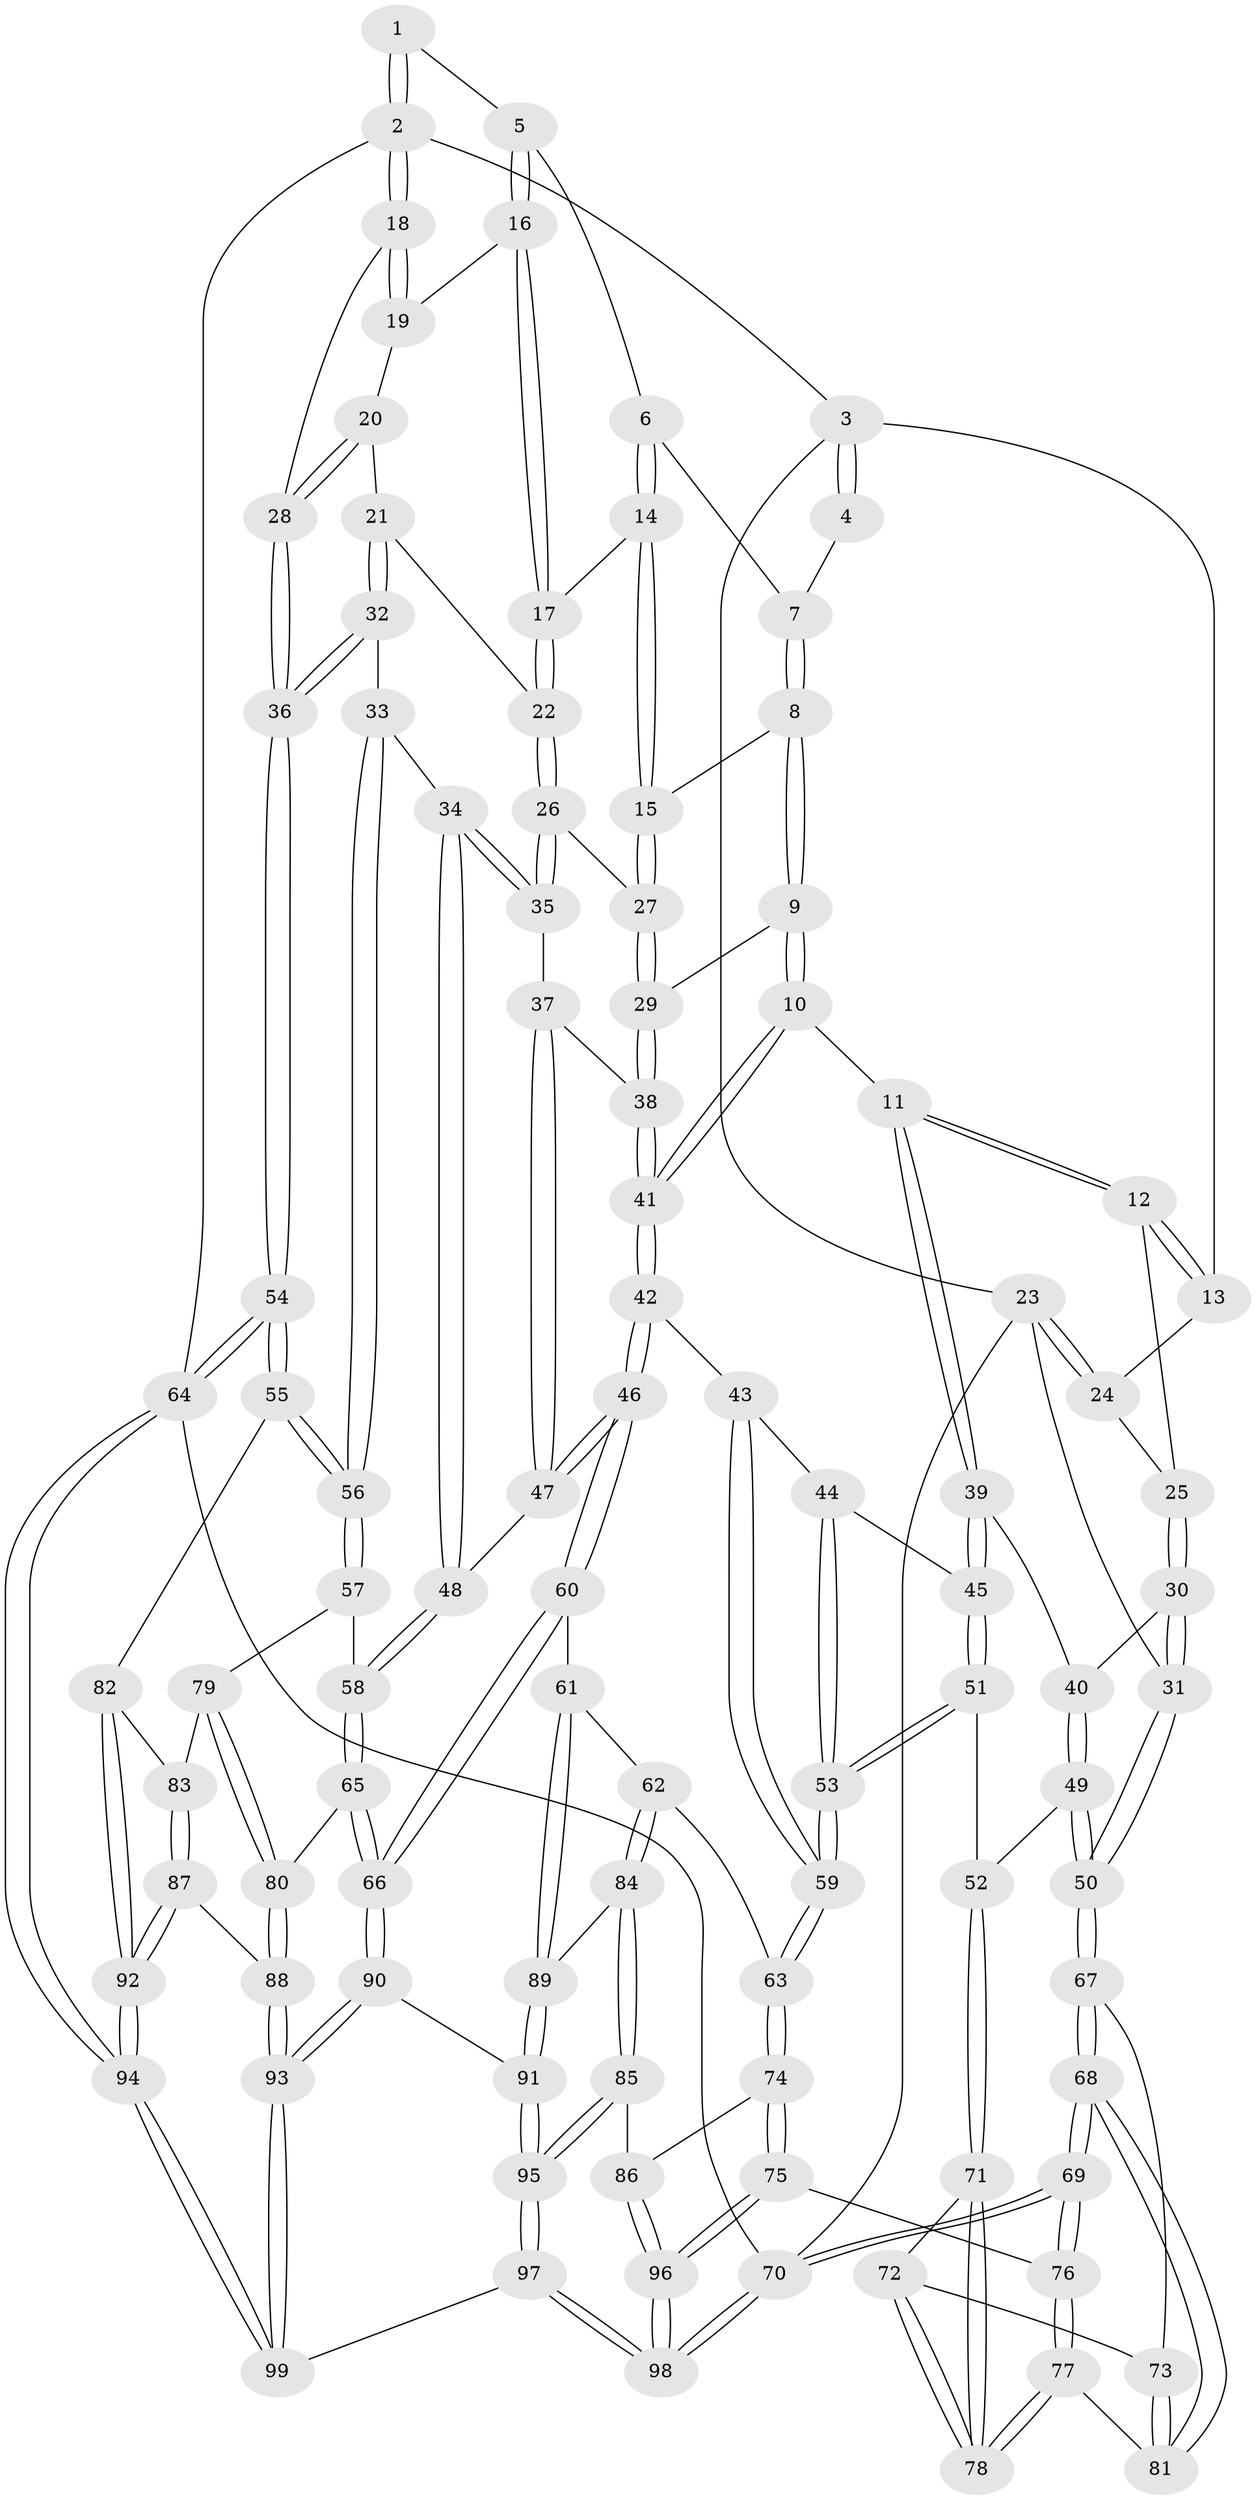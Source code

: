 // Generated by graph-tools (version 1.1) at 2025/17/03/09/25 04:17:10]
// undirected, 99 vertices, 244 edges
graph export_dot {
graph [start="1"]
  node [color=gray90,style=filled];
  1 [pos="+0.8115585457721722+0"];
  2 [pos="+1+0"];
  3 [pos="+0.3098499733055803+0"];
  4 [pos="+0.5660223718604505+0"];
  5 [pos="+0.8078155204840001+0.05471461149758022"];
  6 [pos="+0.6477378226763774+0.02770325878803675"];
  7 [pos="+0.5961323671524724+0"];
  8 [pos="+0.5461029027977272+0.20437734331955282"];
  9 [pos="+0.5199394011371854+0.21848335655481796"];
  10 [pos="+0.4220874791285981+0.25343353436551225"];
  11 [pos="+0.4215902737840992+0.2532846893523285"];
  12 [pos="+0.36736444103689103+0.19038193001355877"];
  13 [pos="+0.28883246304462373+0"];
  14 [pos="+0.681980727755047+0.15958851973856714"];
  15 [pos="+0.5995270384888451+0.19117748451719135"];
  16 [pos="+0.8083292398526228+0.058118118188075454"];
  17 [pos="+0.6926484361088712+0.1617427010084104"];
  18 [pos="+1+0"];
  19 [pos="+0.872701422960936+0.10678390158003292"];
  20 [pos="+0.8980781873045088+0.19267494298694723"];
  21 [pos="+0.8663322334496706+0.2556965510296465"];
  22 [pos="+0.779837516676566+0.2564819847263228"];
  23 [pos="+0+0.24079367293098342"];
  24 [pos="+0.07348425574907784+0.11592674882121763"];
  25 [pos="+0.17770413379000338+0.27816743148112916"];
  26 [pos="+0.7419127710834652+0.31071288649565104"];
  27 [pos="+0.6990978649942464+0.3299835229445747"];
  28 [pos="+1+0.06733793459010354"];
  29 [pos="+0.6869971139936243+0.3387230268340245"];
  30 [pos="+0.11856225342916896+0.339116195676607"];
  31 [pos="+0+0.37441835216007024"];
  32 [pos="+0.9452667086955964+0.37999274305641534"];
  33 [pos="+0.8799391885416997+0.4476595378192251"];
  34 [pos="+0.8318688717021444+0.4734260095284247"];
  35 [pos="+0.7763918465924137+0.4074189017030797"];
  36 [pos="+1+0.40224270756582037"];
  37 [pos="+0.6702638098746402+0.40945909896414695"];
  38 [pos="+0.6728715963572149+0.3596270489157703"];
  39 [pos="+0.33479847222983494+0.3839489159036327"];
  40 [pos="+0.19665245337451373+0.4023530599971505"];
  41 [pos="+0.47880672205098695+0.3339432343326713"];
  42 [pos="+0.5458148825541655+0.4941271400686077"];
  43 [pos="+0.44192780329946024+0.532479111522737"];
  44 [pos="+0.36572007113626226+0.47793839071702227"];
  45 [pos="+0.3310858587867203+0.43780805051255"];
  46 [pos="+0.6083625872808521+0.5382448712982185"];
  47 [pos="+0.6232849273498978+0.5306236387612705"];
  48 [pos="+0.7978011249578943+0.5207072364412372"];
  49 [pos="+0.18228664250198615+0.5298845781283642"];
  50 [pos="+0+0.4359347137444411"];
  51 [pos="+0.23974363978708915+0.5713725287658452"];
  52 [pos="+0.22161161299066975+0.572829453278429"];
  53 [pos="+0.34855656662733525+0.6318562999971598"];
  54 [pos="+1+0.6930842404852143"];
  55 [pos="+1+0.6874694647610957"];
  56 [pos="+1+0.6787706816927023"];
  57 [pos="+0.896330634529812+0.6693814378549787"];
  58 [pos="+0.8495207203166679+0.65957130163709"];
  59 [pos="+0.36306686036507496+0.6423887496923176"];
  60 [pos="+0.5944123893104009+0.6951458941498595"];
  61 [pos="+0.5909120714427987+0.6964451995855953"];
  62 [pos="+0.5479910779479712+0.7068381318487035"];
  63 [pos="+0.3936956856797328+0.714012161094005"];
  64 [pos="+1+1"];
  65 [pos="+0.7538160568336076+0.7372745277739852"];
  66 [pos="+0.6505429853082058+0.7382903775064902"];
  67 [pos="+0+0.5517960524665799"];
  68 [pos="+0+0.7779122144548715"];
  69 [pos="+0+0.9356040206206893"];
  70 [pos="+0+1"];
  71 [pos="+0.20856579495477404+0.5925476219956107"];
  72 [pos="+0.047118160090152655+0.6208942683692512"];
  73 [pos="+0+0.5721595310118482"];
  74 [pos="+0.3790016131700149+0.7372231556594143"];
  75 [pos="+0.20774464098831952+0.8481135492684433"];
  76 [pos="+0.18108187331476816+0.8272390296774367"];
  77 [pos="+0.1651594632593519+0.7844632222045683"];
  78 [pos="+0.16594079413976187+0.7250406381396811"];
  79 [pos="+0.8746363331057229+0.8016217902431677"];
  80 [pos="+0.7757874421642017+0.7726245714505185"];
  81 [pos="+0.09779350159854654+0.7508469496655535"];
  82 [pos="+0.9294118342427574+0.8110601645433865"];
  83 [pos="+0.8885152399937231+0.8178901213977728"];
  84 [pos="+0.49361700194925096+0.8509287348509829"];
  85 [pos="+0.4588722835670235+0.8674032592219466"];
  86 [pos="+0.4349441542039225+0.8636877042568321"];
  87 [pos="+0.829199067226161+0.9105296481945924"];
  88 [pos="+0.8191660499994686+0.9064015444115767"];
  89 [pos="+0.5348269648789185+0.8719542400789885"];
  90 [pos="+0.650466490067478+0.8659429359252074"];
  91 [pos="+0.551203882552142+0.9036845289825578"];
  92 [pos="+0.9389943148675716+1"];
  93 [pos="+0.6925473817832015+0.9415344671436304"];
  94 [pos="+1+1"];
  95 [pos="+0.5232632148034164+0.9494390957073833"];
  96 [pos="+0.27497118194726383+1"];
  97 [pos="+0.4809750125241602+1"];
  98 [pos="+0.28028983803942537+1"];
  99 [pos="+0.6044153763016307+1"];
  1 -- 2;
  1 -- 2;
  1 -- 5;
  2 -- 3;
  2 -- 18;
  2 -- 18;
  2 -- 64;
  3 -- 4;
  3 -- 4;
  3 -- 13;
  3 -- 23;
  4 -- 7;
  5 -- 6;
  5 -- 16;
  5 -- 16;
  6 -- 7;
  6 -- 14;
  6 -- 14;
  7 -- 8;
  7 -- 8;
  8 -- 9;
  8 -- 9;
  8 -- 15;
  9 -- 10;
  9 -- 10;
  9 -- 29;
  10 -- 11;
  10 -- 41;
  10 -- 41;
  11 -- 12;
  11 -- 12;
  11 -- 39;
  11 -- 39;
  12 -- 13;
  12 -- 13;
  12 -- 25;
  13 -- 24;
  14 -- 15;
  14 -- 15;
  14 -- 17;
  15 -- 27;
  15 -- 27;
  16 -- 17;
  16 -- 17;
  16 -- 19;
  17 -- 22;
  17 -- 22;
  18 -- 19;
  18 -- 19;
  18 -- 28;
  19 -- 20;
  20 -- 21;
  20 -- 28;
  20 -- 28;
  21 -- 22;
  21 -- 32;
  21 -- 32;
  22 -- 26;
  22 -- 26;
  23 -- 24;
  23 -- 24;
  23 -- 31;
  23 -- 70;
  24 -- 25;
  25 -- 30;
  25 -- 30;
  26 -- 27;
  26 -- 35;
  26 -- 35;
  27 -- 29;
  27 -- 29;
  28 -- 36;
  28 -- 36;
  29 -- 38;
  29 -- 38;
  30 -- 31;
  30 -- 31;
  30 -- 40;
  31 -- 50;
  31 -- 50;
  32 -- 33;
  32 -- 36;
  32 -- 36;
  33 -- 34;
  33 -- 56;
  33 -- 56;
  34 -- 35;
  34 -- 35;
  34 -- 48;
  34 -- 48;
  35 -- 37;
  36 -- 54;
  36 -- 54;
  37 -- 38;
  37 -- 47;
  37 -- 47;
  38 -- 41;
  38 -- 41;
  39 -- 40;
  39 -- 45;
  39 -- 45;
  40 -- 49;
  40 -- 49;
  41 -- 42;
  41 -- 42;
  42 -- 43;
  42 -- 46;
  42 -- 46;
  43 -- 44;
  43 -- 59;
  43 -- 59;
  44 -- 45;
  44 -- 53;
  44 -- 53;
  45 -- 51;
  45 -- 51;
  46 -- 47;
  46 -- 47;
  46 -- 60;
  46 -- 60;
  47 -- 48;
  48 -- 58;
  48 -- 58;
  49 -- 50;
  49 -- 50;
  49 -- 52;
  50 -- 67;
  50 -- 67;
  51 -- 52;
  51 -- 53;
  51 -- 53;
  52 -- 71;
  52 -- 71;
  53 -- 59;
  53 -- 59;
  54 -- 55;
  54 -- 55;
  54 -- 64;
  54 -- 64;
  55 -- 56;
  55 -- 56;
  55 -- 82;
  56 -- 57;
  56 -- 57;
  57 -- 58;
  57 -- 79;
  58 -- 65;
  58 -- 65;
  59 -- 63;
  59 -- 63;
  60 -- 61;
  60 -- 66;
  60 -- 66;
  61 -- 62;
  61 -- 89;
  61 -- 89;
  62 -- 63;
  62 -- 84;
  62 -- 84;
  63 -- 74;
  63 -- 74;
  64 -- 94;
  64 -- 94;
  64 -- 70;
  65 -- 66;
  65 -- 66;
  65 -- 80;
  66 -- 90;
  66 -- 90;
  67 -- 68;
  67 -- 68;
  67 -- 73;
  68 -- 69;
  68 -- 69;
  68 -- 81;
  68 -- 81;
  69 -- 70;
  69 -- 70;
  69 -- 76;
  69 -- 76;
  70 -- 98;
  70 -- 98;
  71 -- 72;
  71 -- 78;
  71 -- 78;
  72 -- 73;
  72 -- 78;
  72 -- 78;
  73 -- 81;
  73 -- 81;
  74 -- 75;
  74 -- 75;
  74 -- 86;
  75 -- 76;
  75 -- 96;
  75 -- 96;
  76 -- 77;
  76 -- 77;
  77 -- 78;
  77 -- 78;
  77 -- 81;
  79 -- 80;
  79 -- 80;
  79 -- 83;
  80 -- 88;
  80 -- 88;
  82 -- 83;
  82 -- 92;
  82 -- 92;
  83 -- 87;
  83 -- 87;
  84 -- 85;
  84 -- 85;
  84 -- 89;
  85 -- 86;
  85 -- 95;
  85 -- 95;
  86 -- 96;
  86 -- 96;
  87 -- 88;
  87 -- 92;
  87 -- 92;
  88 -- 93;
  88 -- 93;
  89 -- 91;
  89 -- 91;
  90 -- 91;
  90 -- 93;
  90 -- 93;
  91 -- 95;
  91 -- 95;
  92 -- 94;
  92 -- 94;
  93 -- 99;
  93 -- 99;
  94 -- 99;
  94 -- 99;
  95 -- 97;
  95 -- 97;
  96 -- 98;
  96 -- 98;
  97 -- 98;
  97 -- 98;
  97 -- 99;
}
